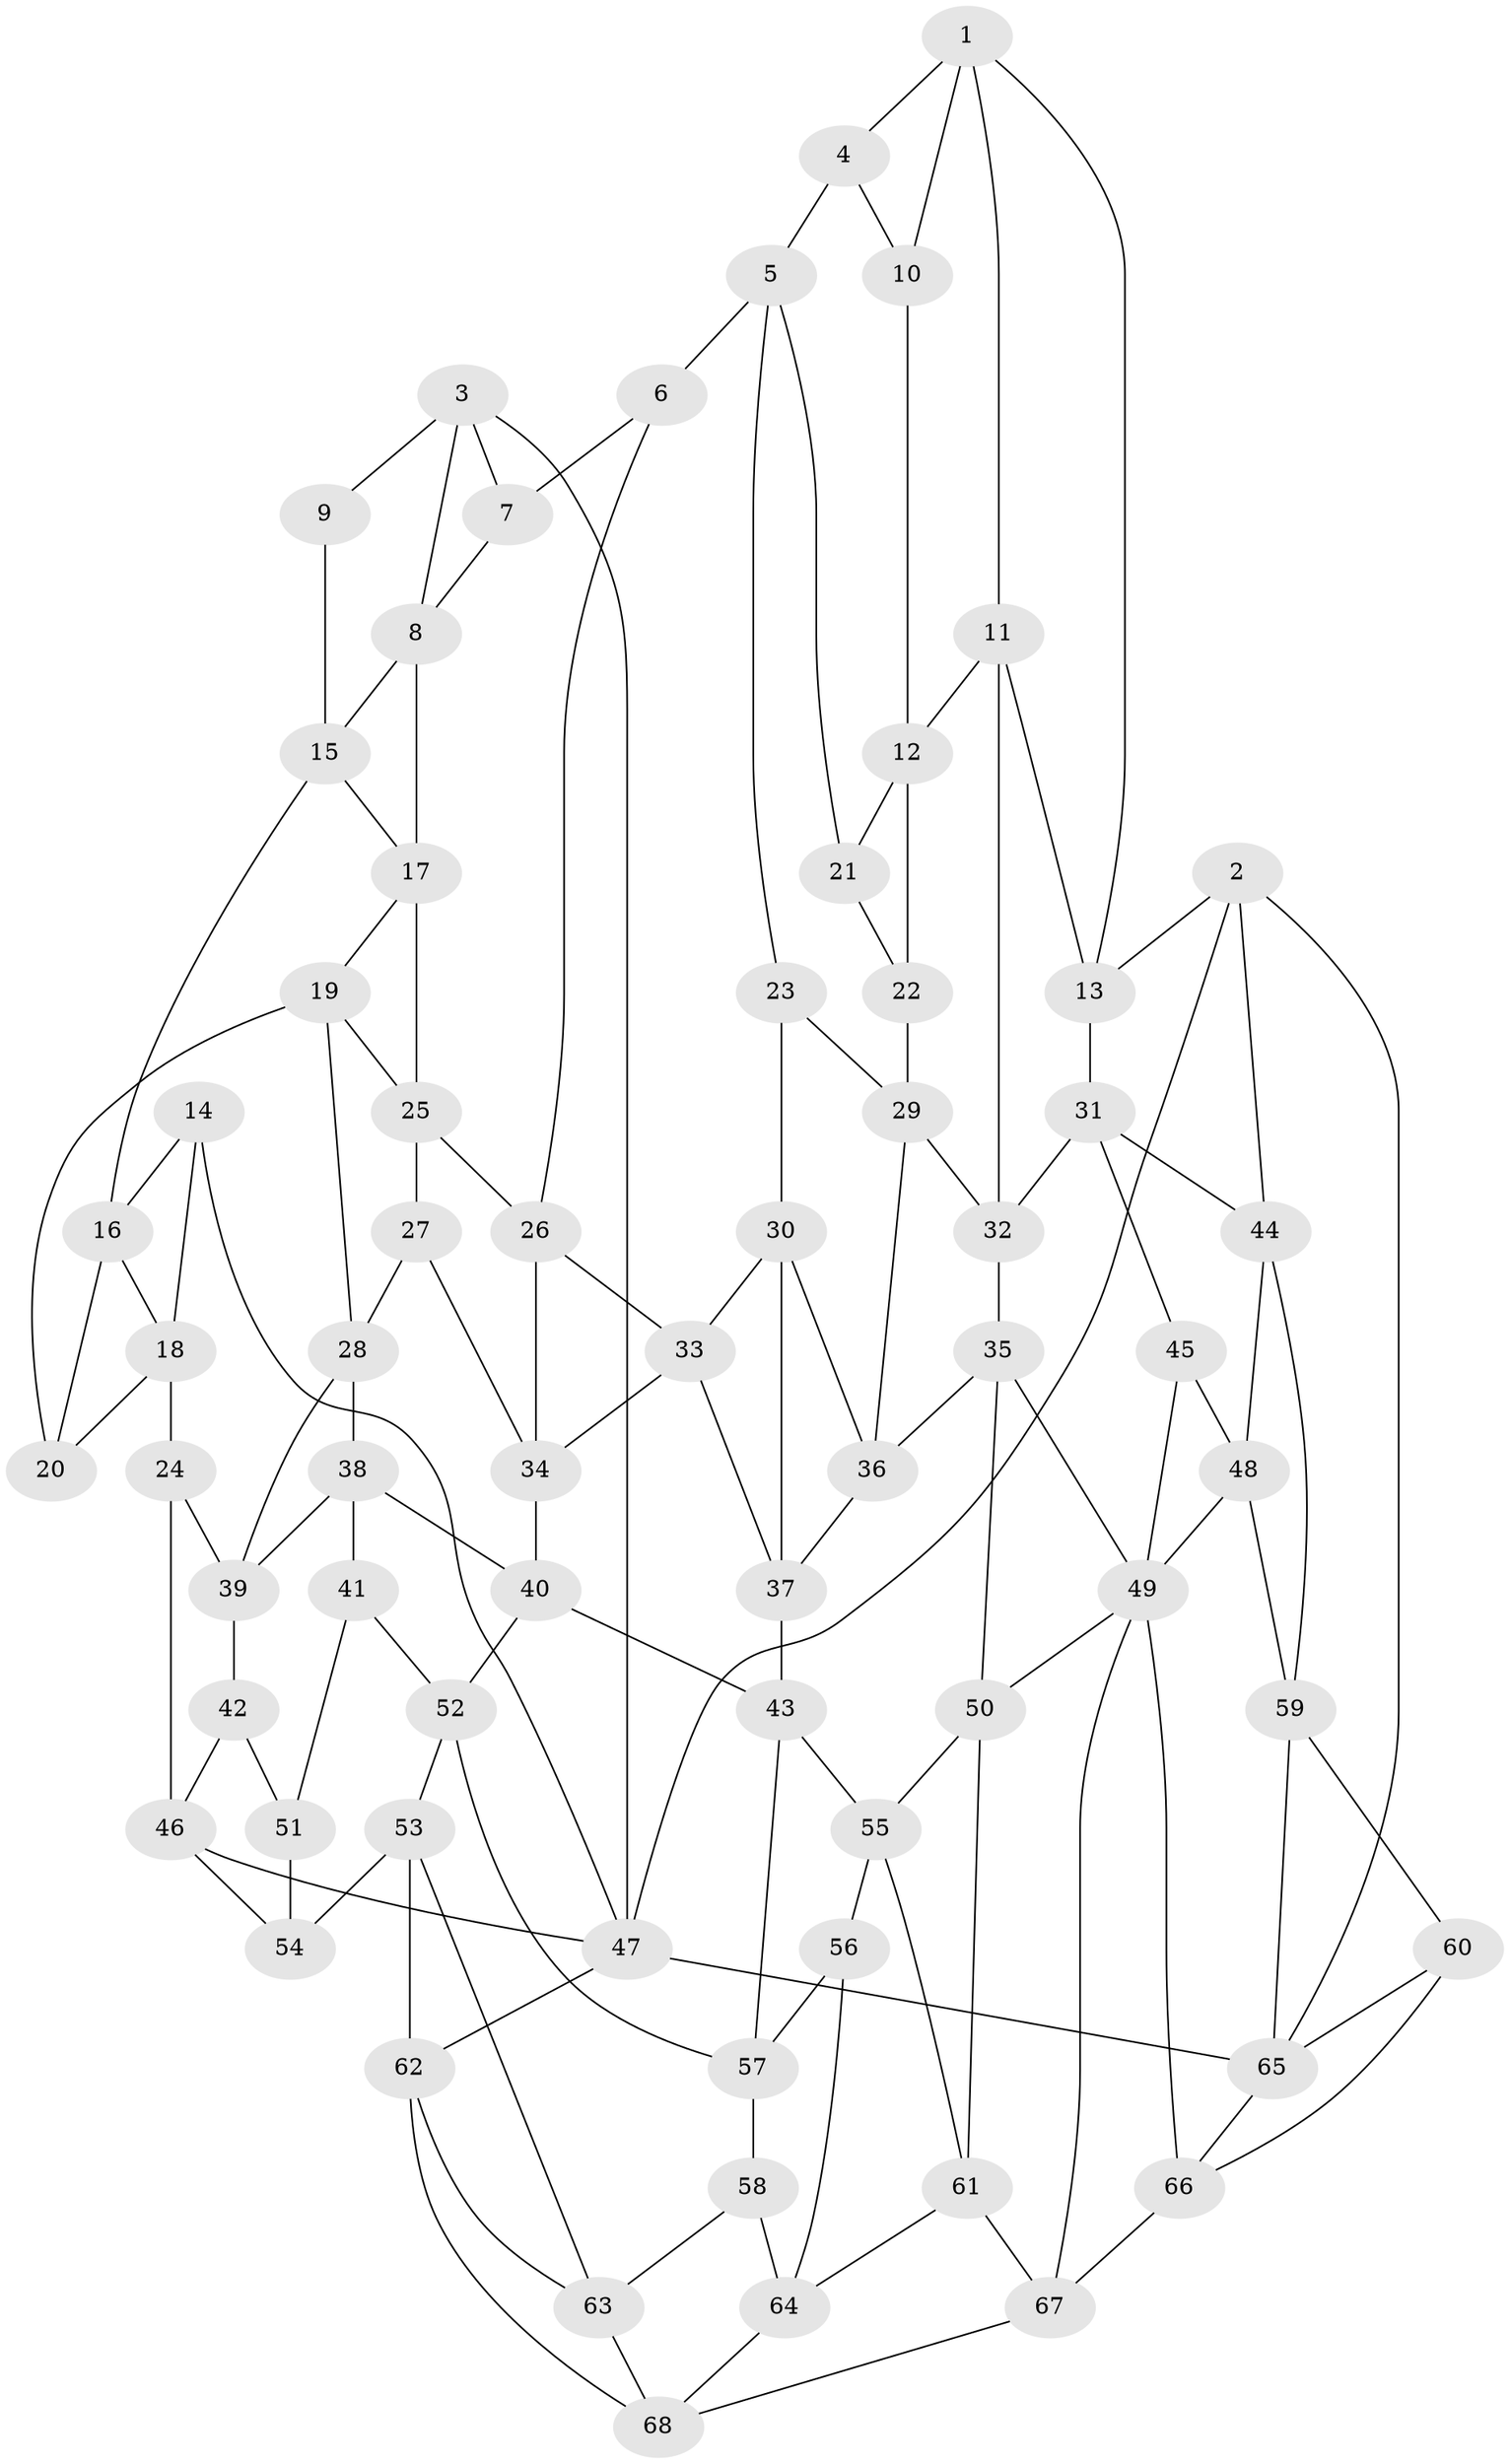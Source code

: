 // original degree distribution, {4: 0.22058823529411764, 5: 0.5147058823529411, 6: 0.23529411764705882, 3: 0.029411764705882353}
// Generated by graph-tools (version 1.1) at 2025/51/03/09/25 03:51:09]
// undirected, 68 vertices, 128 edges
graph export_dot {
graph [start="1"]
  node [color=gray90,style=filled];
  1;
  2;
  3;
  4;
  5;
  6;
  7;
  8;
  9;
  10;
  11;
  12;
  13;
  14;
  15;
  16;
  17;
  18;
  19;
  20;
  21;
  22;
  23;
  24;
  25;
  26;
  27;
  28;
  29;
  30;
  31;
  32;
  33;
  34;
  35;
  36;
  37;
  38;
  39;
  40;
  41;
  42;
  43;
  44;
  45;
  46;
  47;
  48;
  49;
  50;
  51;
  52;
  53;
  54;
  55;
  56;
  57;
  58;
  59;
  60;
  61;
  62;
  63;
  64;
  65;
  66;
  67;
  68;
  1 -- 4 [weight=1.0];
  1 -- 10 [weight=1.0];
  1 -- 11 [weight=1.0];
  1 -- 13 [weight=1.0];
  2 -- 13 [weight=1.0];
  2 -- 44 [weight=1.0];
  2 -- 47 [weight=1.0];
  2 -- 65 [weight=1.0];
  3 -- 7 [weight=1.0];
  3 -- 8 [weight=1.0];
  3 -- 9 [weight=1.0];
  3 -- 47 [weight=1.0];
  4 -- 5 [weight=1.0];
  4 -- 10 [weight=1.0];
  5 -- 6 [weight=1.0];
  5 -- 21 [weight=1.0];
  5 -- 23 [weight=1.0];
  6 -- 7 [weight=1.0];
  6 -- 26 [weight=1.0];
  7 -- 8 [weight=1.0];
  8 -- 15 [weight=1.0];
  8 -- 17 [weight=1.0];
  9 -- 15 [weight=1.0];
  10 -- 12 [weight=1.0];
  11 -- 12 [weight=1.0];
  11 -- 13 [weight=1.0];
  11 -- 32 [weight=1.0];
  12 -- 21 [weight=1.0];
  12 -- 22 [weight=1.0];
  13 -- 31 [weight=1.0];
  14 -- 16 [weight=1.0];
  14 -- 18 [weight=1.0];
  14 -- 47 [weight=1.0];
  15 -- 16 [weight=1.0];
  15 -- 17 [weight=1.0];
  16 -- 18 [weight=1.0];
  16 -- 20 [weight=1.0];
  17 -- 19 [weight=1.0];
  17 -- 25 [weight=1.0];
  18 -- 20 [weight=1.0];
  18 -- 24 [weight=1.0];
  19 -- 20 [weight=1.0];
  19 -- 25 [weight=1.0];
  19 -- 28 [weight=1.0];
  21 -- 22 [weight=1.0];
  22 -- 29 [weight=1.0];
  23 -- 29 [weight=1.0];
  23 -- 30 [weight=1.0];
  24 -- 39 [weight=1.0];
  24 -- 46 [weight=1.0];
  25 -- 26 [weight=1.0];
  25 -- 27 [weight=1.0];
  26 -- 33 [weight=1.0];
  26 -- 34 [weight=1.0];
  27 -- 28 [weight=1.0];
  27 -- 34 [weight=1.0];
  28 -- 38 [weight=1.0];
  28 -- 39 [weight=1.0];
  29 -- 32 [weight=1.0];
  29 -- 36 [weight=1.0];
  30 -- 33 [weight=1.0];
  30 -- 36 [weight=1.0];
  30 -- 37 [weight=1.0];
  31 -- 32 [weight=1.0];
  31 -- 44 [weight=1.0];
  31 -- 45 [weight=1.0];
  32 -- 35 [weight=1.0];
  33 -- 34 [weight=1.0];
  33 -- 37 [weight=1.0];
  34 -- 40 [weight=1.0];
  35 -- 36 [weight=1.0];
  35 -- 49 [weight=1.0];
  35 -- 50 [weight=1.0];
  36 -- 37 [weight=1.0];
  37 -- 43 [weight=1.0];
  38 -- 39 [weight=1.0];
  38 -- 40 [weight=1.0];
  38 -- 41 [weight=1.0];
  39 -- 42 [weight=1.0];
  40 -- 43 [weight=1.0];
  40 -- 52 [weight=1.0];
  41 -- 51 [weight=1.0];
  41 -- 52 [weight=1.0];
  42 -- 46 [weight=1.0];
  42 -- 51 [weight=1.0];
  43 -- 55 [weight=1.0];
  43 -- 57 [weight=1.0];
  44 -- 48 [weight=1.0];
  44 -- 59 [weight=1.0];
  45 -- 48 [weight=2.0];
  45 -- 49 [weight=1.0];
  46 -- 47 [weight=1.0];
  46 -- 54 [weight=1.0];
  47 -- 62 [weight=1.0];
  47 -- 65 [weight=1.0];
  48 -- 49 [weight=1.0];
  48 -- 59 [weight=1.0];
  49 -- 50 [weight=1.0];
  49 -- 66 [weight=1.0];
  49 -- 67 [weight=1.0];
  50 -- 55 [weight=1.0];
  50 -- 61 [weight=1.0];
  51 -- 54 [weight=2.0];
  52 -- 53 [weight=1.0];
  52 -- 57 [weight=1.0];
  53 -- 54 [weight=1.0];
  53 -- 62 [weight=1.0];
  53 -- 63 [weight=1.0];
  55 -- 56 [weight=1.0];
  55 -- 61 [weight=1.0];
  56 -- 57 [weight=1.0];
  56 -- 64 [weight=1.0];
  57 -- 58 [weight=1.0];
  58 -- 63 [weight=1.0];
  58 -- 64 [weight=1.0];
  59 -- 60 [weight=1.0];
  59 -- 65 [weight=1.0];
  60 -- 65 [weight=1.0];
  60 -- 66 [weight=1.0];
  61 -- 64 [weight=1.0];
  61 -- 67 [weight=1.0];
  62 -- 63 [weight=1.0];
  62 -- 68 [weight=1.0];
  63 -- 68 [weight=1.0];
  64 -- 68 [weight=1.0];
  65 -- 66 [weight=1.0];
  66 -- 67 [weight=1.0];
  67 -- 68 [weight=1.0];
}
